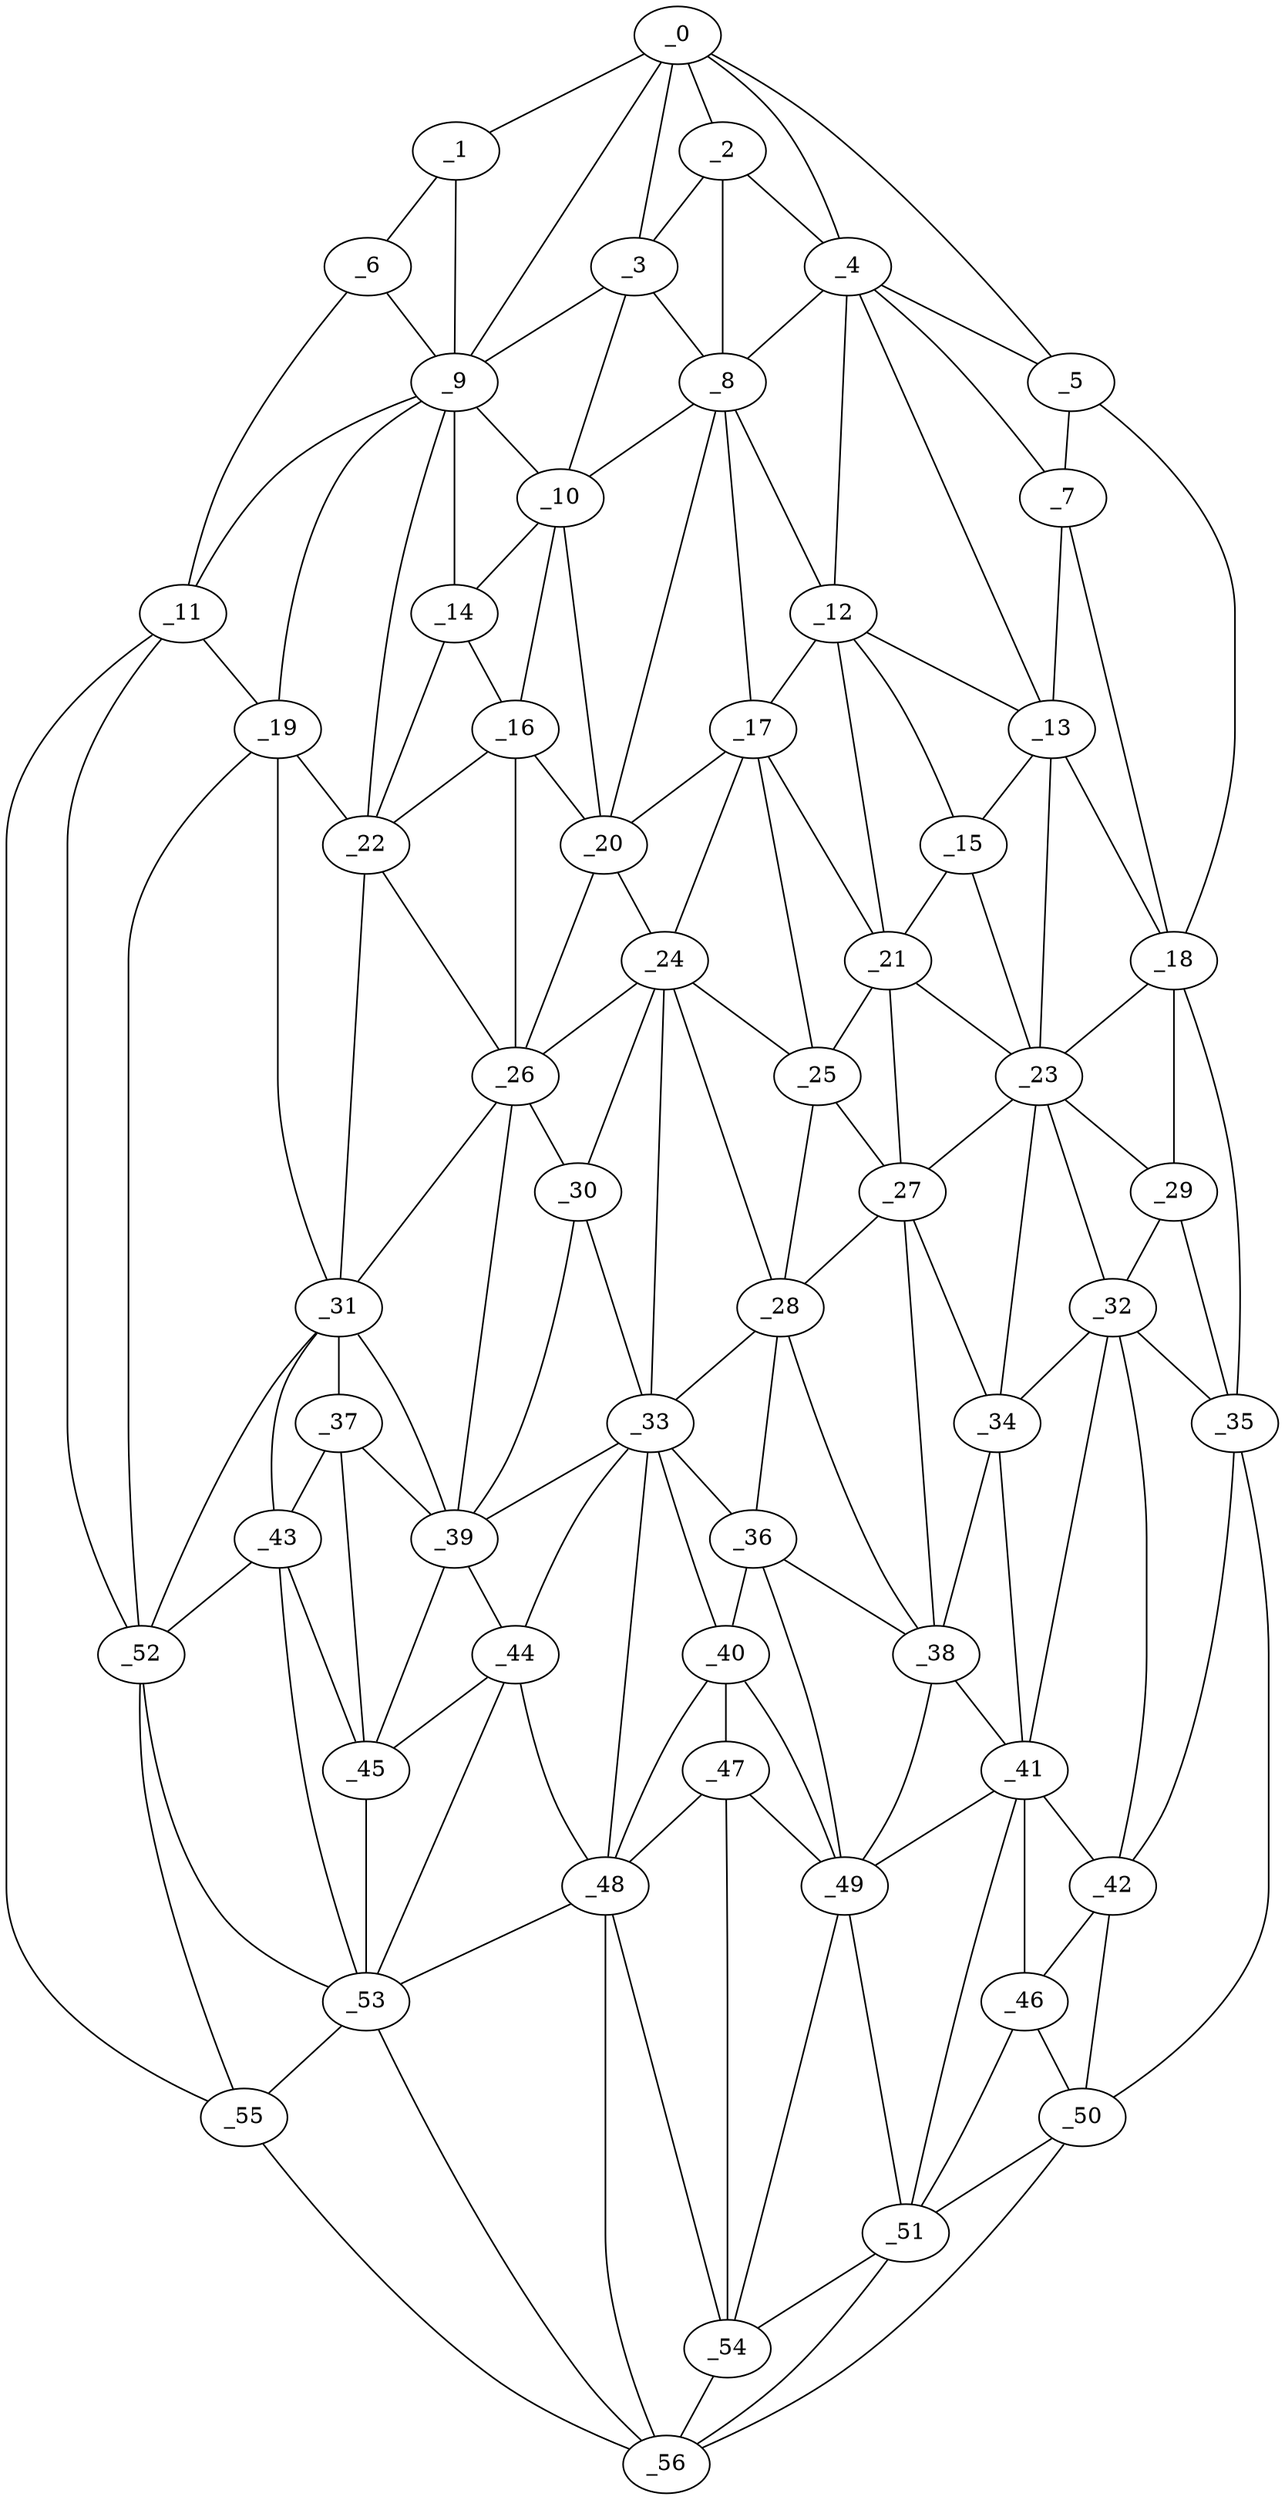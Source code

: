 graph "obj81__345.gxl" {
	_0	 [x=1,
		y=38];
	_1	 [x=4,
		y=19];
	_0 -- _1	 [valence=1];
	_2	 [x=10,
		y=52];
	_0 -- _2	 [valence=2];
	_3	 [x=14,
		y=50];
	_0 -- _3	 [valence=2];
	_4	 [x=21,
		y=105];
	_0 -- _4	 [valence=2];
	_5	 [x=24,
		y=117];
	_0 -- _5	 [valence=1];
	_9	 [x=32,
		y=37];
	_0 -- _9	 [valence=1];
	_6	 [x=25,
		y=7];
	_1 -- _6	 [valence=1];
	_1 -- _9	 [valence=1];
	_2 -- _3	 [valence=1];
	_2 -- _4	 [valence=1];
	_8	 [x=31,
		y=68];
	_2 -- _8	 [valence=2];
	_3 -- _8	 [valence=1];
	_3 -- _9	 [valence=1];
	_10	 [x=38,
		y=50];
	_3 -- _10	 [valence=2];
	_4 -- _5	 [valence=1];
	_7	 [x=26,
		y=113];
	_4 -- _7	 [valence=2];
	_4 -- _8	 [valence=1];
	_12	 [x=40,
		y=95];
	_4 -- _12	 [valence=2];
	_13	 [x=41,
		y=105];
	_4 -- _13	 [valence=2];
	_5 -- _7	 [valence=1];
	_18	 [x=47,
		y=117];
	_5 -- _18	 [valence=1];
	_6 -- _9	 [valence=2];
	_11	 [x=40,
		y=6];
	_6 -- _11	 [valence=1];
	_7 -- _13	 [valence=2];
	_7 -- _18	 [valence=1];
	_8 -- _10	 [valence=2];
	_8 -- _12	 [valence=2];
	_17	 [x=46,
		y=77];
	_8 -- _17	 [valence=2];
	_20	 [x=48,
		y=67];
	_8 -- _20	 [valence=1];
	_9 -- _10	 [valence=2];
	_9 -- _11	 [valence=2];
	_14	 [x=44,
		y=47];
	_9 -- _14	 [valence=2];
	_19	 [x=48,
		y=9];
	_9 -- _19	 [valence=2];
	_22	 [x=50,
		y=39];
	_9 -- _22	 [valence=2];
	_10 -- _14	 [valence=2];
	_16	 [x=46,
		y=51];
	_10 -- _16	 [valence=2];
	_10 -- _20	 [valence=2];
	_11 -- _19	 [valence=1];
	_52	 [x=95,
		y=22];
	_11 -- _52	 [valence=2];
	_55	 [x=116,
		y=26];
	_11 -- _55	 [valence=1];
	_12 -- _13	 [valence=2];
	_15	 [x=45,
		y=99];
	_12 -- _15	 [valence=2];
	_12 -- _17	 [valence=1];
	_21	 [x=49,
		y=81];
	_12 -- _21	 [valence=1];
	_13 -- _15	 [valence=1];
	_13 -- _18	 [valence=2];
	_23	 [x=55,
		y=98];
	_13 -- _23	 [valence=1];
	_14 -- _16	 [valence=2];
	_14 -- _22	 [valence=2];
	_15 -- _21	 [valence=2];
	_15 -- _23	 [valence=1];
	_16 -- _20	 [valence=2];
	_16 -- _22	 [valence=1];
	_26	 [x=59,
		y=51];
	_16 -- _26	 [valence=2];
	_17 -- _20	 [valence=2];
	_17 -- _21	 [valence=1];
	_24	 [x=56,
		y=69];
	_17 -- _24	 [valence=2];
	_25	 [x=58,
		y=79];
	_17 -- _25	 [valence=2];
	_18 -- _23	 [valence=2];
	_29	 [x=66,
		y=112];
	_18 -- _29	 [valence=2];
	_35	 [x=74,
		y=116];
	_18 -- _35	 [valence=1];
	_19 -- _22	 [valence=1];
	_31	 [x=68,
		y=34];
	_19 -- _31	 [valence=2];
	_19 -- _52	 [valence=1];
	_20 -- _24	 [valence=2];
	_20 -- _26	 [valence=1];
	_21 -- _23	 [valence=1];
	_21 -- _25	 [valence=1];
	_27	 [x=63,
		y=83];
	_21 -- _27	 [valence=2];
	_22 -- _26	 [valence=2];
	_22 -- _31	 [valence=2];
	_23 -- _27	 [valence=2];
	_23 -- _29	 [valence=1];
	_32	 [x=70,
		y=101];
	_23 -- _32	 [valence=1];
	_34	 [x=72,
		y=89];
	_23 -- _34	 [valence=1];
	_24 -- _25	 [valence=2];
	_24 -- _26	 [valence=2];
	_28	 [x=64,
		y=78];
	_24 -- _28	 [valence=2];
	_30	 [x=67,
		y=57];
	_24 -- _30	 [valence=1];
	_33	 [x=71,
		y=61];
	_24 -- _33	 [valence=2];
	_25 -- _27	 [valence=2];
	_25 -- _28	 [valence=2];
	_26 -- _30	 [valence=2];
	_26 -- _31	 [valence=2];
	_39	 [x=77,
		y=43];
	_26 -- _39	 [valence=2];
	_27 -- _28	 [valence=2];
	_27 -- _34	 [valence=2];
	_38	 [x=76,
		y=79];
	_27 -- _38	 [valence=2];
	_28 -- _33	 [valence=1];
	_36	 [x=75,
		y=75];
	_28 -- _36	 [valence=2];
	_28 -- _38	 [valence=1];
	_29 -- _32	 [valence=2];
	_29 -- _35	 [valence=1];
	_30 -- _33	 [valence=2];
	_30 -- _39	 [valence=1];
	_37	 [x=76,
		y=38];
	_31 -- _37	 [valence=2];
	_31 -- _39	 [valence=2];
	_43	 [x=85,
		y=32];
	_31 -- _43	 [valence=2];
	_31 -- _52	 [valence=1];
	_32 -- _34	 [valence=2];
	_32 -- _35	 [valence=2];
	_41	 [x=83,
		y=91];
	_32 -- _41	 [valence=2];
	_42	 [x=83,
		y=101];
	_32 -- _42	 [valence=1];
	_33 -- _36	 [valence=2];
	_33 -- _39	 [valence=2];
	_40	 [x=77,
		y=68];
	_33 -- _40	 [valence=2];
	_44	 [x=85,
		y=48];
	_33 -- _44	 [valence=2];
	_48	 [x=91,
		y=58];
	_33 -- _48	 [valence=1];
	_34 -- _38	 [valence=1];
	_34 -- _41	 [valence=1];
	_35 -- _42	 [valence=1];
	_50	 [x=91,
		y=110];
	_35 -- _50	 [valence=1];
	_36 -- _38	 [valence=2];
	_36 -- _40	 [valence=2];
	_49	 [x=91,
		y=79];
	_36 -- _49	 [valence=1];
	_37 -- _39	 [valence=2];
	_37 -- _43	 [valence=1];
	_45	 [x=86,
		y=42];
	_37 -- _45	 [valence=1];
	_38 -- _41	 [valence=2];
	_38 -- _49	 [valence=2];
	_39 -- _44	 [valence=2];
	_39 -- _45	 [valence=2];
	_47	 [x=90,
		y=66];
	_40 -- _47	 [valence=2];
	_40 -- _48	 [valence=2];
	_40 -- _49	 [valence=1];
	_41 -- _42	 [valence=1];
	_46	 [x=88,
		y=102];
	_41 -- _46	 [valence=2];
	_41 -- _49	 [valence=2];
	_51	 [x=94,
		y=90];
	_41 -- _51	 [valence=1];
	_42 -- _46	 [valence=2];
	_42 -- _50	 [valence=2];
	_43 -- _45	 [valence=2];
	_43 -- _52	 [valence=2];
	_53	 [x=95,
		y=36];
	_43 -- _53	 [valence=2];
	_44 -- _45	 [valence=1];
	_44 -- _48	 [valence=2];
	_44 -- _53	 [valence=2];
	_45 -- _53	 [valence=1];
	_46 -- _50	 [valence=2];
	_46 -- _51	 [valence=2];
	_47 -- _48	 [valence=1];
	_47 -- _49	 [valence=2];
	_54	 [x=95,
		y=73];
	_47 -- _54	 [valence=1];
	_48 -- _53	 [valence=1];
	_48 -- _54	 [valence=2];
	_56	 [x=126,
		y=35];
	_48 -- _56	 [valence=2];
	_49 -- _51	 [valence=1];
	_49 -- _54	 [valence=2];
	_50 -- _51	 [valence=2];
	_50 -- _56	 [valence=1];
	_51 -- _54	 [valence=2];
	_51 -- _56	 [valence=2];
	_52 -- _53	 [valence=1];
	_52 -- _55	 [valence=1];
	_53 -- _55	 [valence=2];
	_53 -- _56	 [valence=2];
	_54 -- _56	 [valence=2];
	_55 -- _56	 [valence=1];
}
